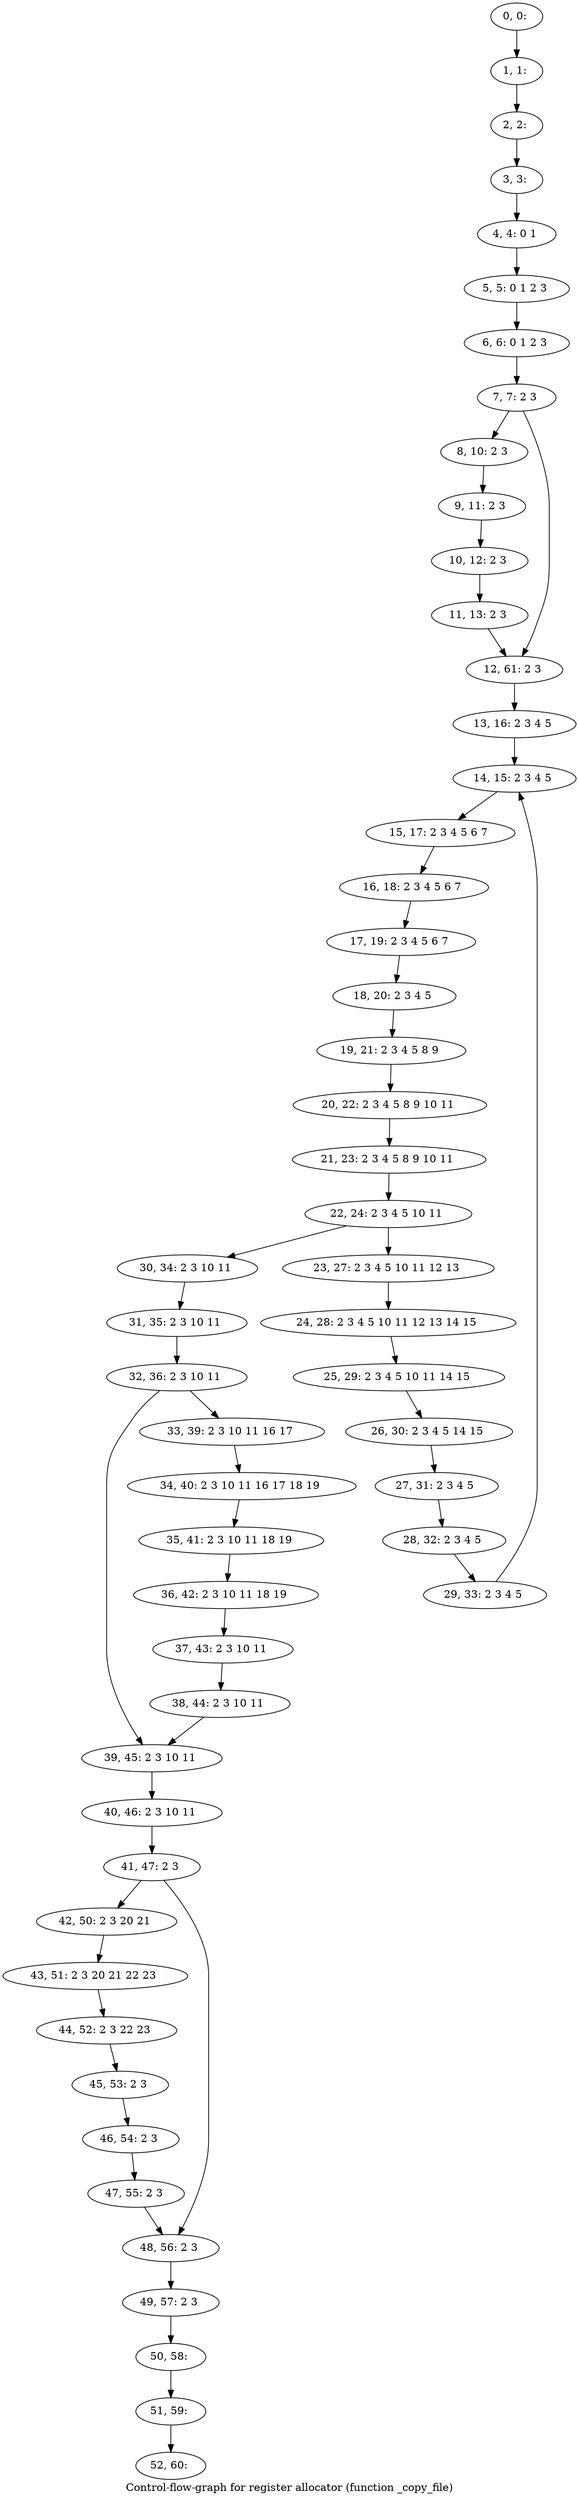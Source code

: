 digraph G {
graph [label="Control-flow-graph for register allocator (function _copy_file)"]
0[label="0, 0: "];
1[label="1, 1: "];
2[label="2, 2: "];
3[label="3, 3: "];
4[label="4, 4: 0 1 "];
5[label="5, 5: 0 1 2 3 "];
6[label="6, 6: 0 1 2 3 "];
7[label="7, 7: 2 3 "];
8[label="8, 10: 2 3 "];
9[label="9, 11: 2 3 "];
10[label="10, 12: 2 3 "];
11[label="11, 13: 2 3 "];
12[label="12, 61: 2 3 "];
13[label="13, 16: 2 3 4 5 "];
14[label="14, 15: 2 3 4 5 "];
15[label="15, 17: 2 3 4 5 6 7 "];
16[label="16, 18: 2 3 4 5 6 7 "];
17[label="17, 19: 2 3 4 5 6 7 "];
18[label="18, 20: 2 3 4 5 "];
19[label="19, 21: 2 3 4 5 8 9 "];
20[label="20, 22: 2 3 4 5 8 9 10 11 "];
21[label="21, 23: 2 3 4 5 8 9 10 11 "];
22[label="22, 24: 2 3 4 5 10 11 "];
23[label="23, 27: 2 3 4 5 10 11 12 13 "];
24[label="24, 28: 2 3 4 5 10 11 12 13 14 15 "];
25[label="25, 29: 2 3 4 5 10 11 14 15 "];
26[label="26, 30: 2 3 4 5 14 15 "];
27[label="27, 31: 2 3 4 5 "];
28[label="28, 32: 2 3 4 5 "];
29[label="29, 33: 2 3 4 5 "];
30[label="30, 34: 2 3 10 11 "];
31[label="31, 35: 2 3 10 11 "];
32[label="32, 36: 2 3 10 11 "];
33[label="33, 39: 2 3 10 11 16 17 "];
34[label="34, 40: 2 3 10 11 16 17 18 19 "];
35[label="35, 41: 2 3 10 11 18 19 "];
36[label="36, 42: 2 3 10 11 18 19 "];
37[label="37, 43: 2 3 10 11 "];
38[label="38, 44: 2 3 10 11 "];
39[label="39, 45: 2 3 10 11 "];
40[label="40, 46: 2 3 10 11 "];
41[label="41, 47: 2 3 "];
42[label="42, 50: 2 3 20 21 "];
43[label="43, 51: 2 3 20 21 22 23 "];
44[label="44, 52: 2 3 22 23 "];
45[label="45, 53: 2 3 "];
46[label="46, 54: 2 3 "];
47[label="47, 55: 2 3 "];
48[label="48, 56: 2 3 "];
49[label="49, 57: 2 3 "];
50[label="50, 58: "];
51[label="51, 59: "];
52[label="52, 60: "];
0->1 ;
1->2 ;
2->3 ;
3->4 ;
4->5 ;
5->6 ;
6->7 ;
7->8 ;
7->12 ;
8->9 ;
9->10 ;
10->11 ;
11->12 ;
12->13 ;
13->14 ;
14->15 ;
15->16 ;
16->17 ;
17->18 ;
18->19 ;
19->20 ;
20->21 ;
21->22 ;
22->23 ;
22->30 ;
23->24 ;
24->25 ;
25->26 ;
26->27 ;
27->28 ;
28->29 ;
29->14 ;
30->31 ;
31->32 ;
32->33 ;
32->39 ;
33->34 ;
34->35 ;
35->36 ;
36->37 ;
37->38 ;
38->39 ;
39->40 ;
40->41 ;
41->42 ;
41->48 ;
42->43 ;
43->44 ;
44->45 ;
45->46 ;
46->47 ;
47->48 ;
48->49 ;
49->50 ;
50->51 ;
51->52 ;
}
